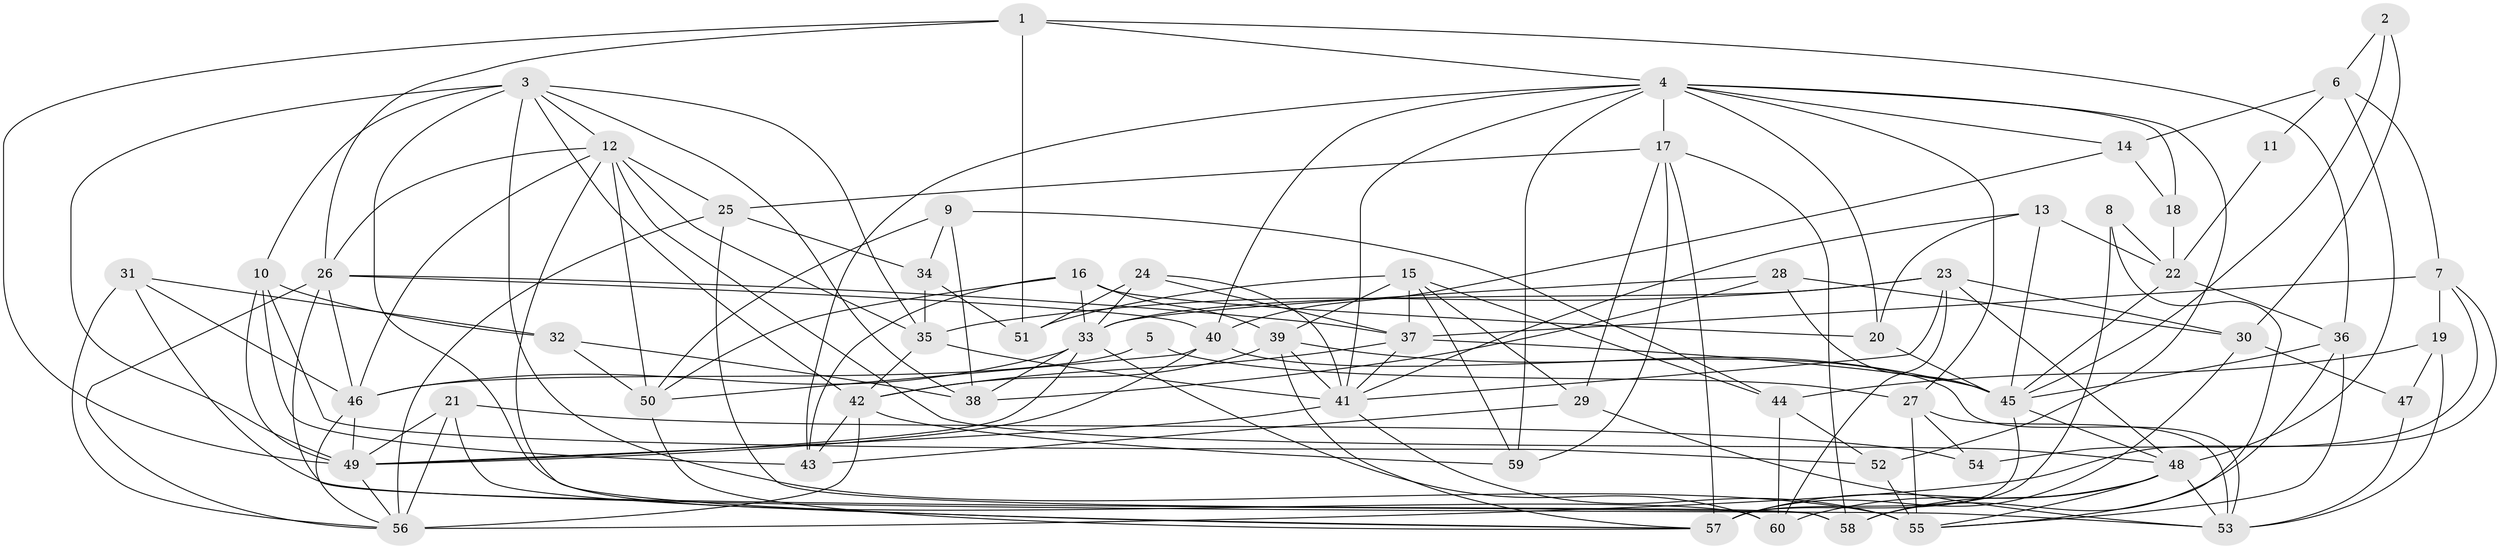 // original degree distribution, {3: 0.30833333333333335, 5: 0.20833333333333334, 4: 0.275, 6: 0.06666666666666667, 8: 0.025, 2: 0.1, 7: 0.008333333333333333, 9: 0.008333333333333333}
// Generated by graph-tools (version 1.1) at 2025/02/03/09/25 03:02:14]
// undirected, 60 vertices, 164 edges
graph export_dot {
graph [start="1"]
  node [color=gray90,style=filled];
  1;
  2;
  3;
  4;
  5;
  6;
  7;
  8;
  9;
  10;
  11;
  12;
  13;
  14;
  15;
  16;
  17;
  18;
  19;
  20;
  21;
  22;
  23;
  24;
  25;
  26;
  27;
  28;
  29;
  30;
  31;
  32;
  33;
  34;
  35;
  36;
  37;
  38;
  39;
  40;
  41;
  42;
  43;
  44;
  45;
  46;
  47;
  48;
  49;
  50;
  51;
  52;
  53;
  54;
  55;
  56;
  57;
  58;
  59;
  60;
  1 -- 4 [weight=1.0];
  1 -- 26 [weight=1.0];
  1 -- 36 [weight=1.0];
  1 -- 49 [weight=1.0];
  1 -- 51 [weight=1.0];
  2 -- 6 [weight=1.0];
  2 -- 30 [weight=1.0];
  2 -- 45 [weight=1.0];
  3 -- 10 [weight=1.0];
  3 -- 12 [weight=1.0];
  3 -- 35 [weight=1.0];
  3 -- 38 [weight=1.0];
  3 -- 42 [weight=1.0];
  3 -- 49 [weight=1.0];
  3 -- 55 [weight=1.0];
  3 -- 60 [weight=1.0];
  4 -- 14 [weight=1.0];
  4 -- 17 [weight=1.0];
  4 -- 18 [weight=1.0];
  4 -- 20 [weight=1.0];
  4 -- 27 [weight=1.0];
  4 -- 40 [weight=1.0];
  4 -- 41 [weight=1.0];
  4 -- 43 [weight=1.0];
  4 -- 52 [weight=1.0];
  4 -- 59 [weight=1.0];
  5 -- 27 [weight=1.0];
  5 -- 46 [weight=1.0];
  6 -- 7 [weight=2.0];
  6 -- 11 [weight=1.0];
  6 -- 14 [weight=2.0];
  6 -- 48 [weight=1.0];
  7 -- 19 [weight=1.0];
  7 -- 37 [weight=1.0];
  7 -- 54 [weight=1.0];
  7 -- 56 [weight=2.0];
  8 -- 22 [weight=1.0];
  8 -- 55 [weight=1.0];
  8 -- 57 [weight=1.0];
  9 -- 34 [weight=1.0];
  9 -- 38 [weight=1.0];
  9 -- 44 [weight=1.0];
  9 -- 50 [weight=1.0];
  10 -- 32 [weight=1.0];
  10 -- 43 [weight=1.0];
  10 -- 49 [weight=1.0];
  10 -- 52 [weight=1.0];
  11 -- 22 [weight=1.0];
  12 -- 25 [weight=2.0];
  12 -- 26 [weight=1.0];
  12 -- 35 [weight=1.0];
  12 -- 46 [weight=1.0];
  12 -- 48 [weight=1.0];
  12 -- 50 [weight=1.0];
  12 -- 57 [weight=1.0];
  13 -- 20 [weight=1.0];
  13 -- 22 [weight=1.0];
  13 -- 41 [weight=1.0];
  13 -- 45 [weight=1.0];
  14 -- 18 [weight=1.0];
  14 -- 40 [weight=1.0];
  15 -- 29 [weight=1.0];
  15 -- 37 [weight=2.0];
  15 -- 39 [weight=1.0];
  15 -- 44 [weight=1.0];
  15 -- 51 [weight=1.0];
  15 -- 59 [weight=1.0];
  16 -- 20 [weight=1.0];
  16 -- 33 [weight=1.0];
  16 -- 39 [weight=1.0];
  16 -- 43 [weight=1.0];
  16 -- 50 [weight=1.0];
  17 -- 25 [weight=1.0];
  17 -- 29 [weight=1.0];
  17 -- 57 [weight=1.0];
  17 -- 58 [weight=1.0];
  17 -- 59 [weight=1.0];
  18 -- 22 [weight=1.0];
  19 -- 44 [weight=1.0];
  19 -- 47 [weight=1.0];
  19 -- 53 [weight=1.0];
  20 -- 45 [weight=1.0];
  21 -- 49 [weight=1.0];
  21 -- 54 [weight=1.0];
  21 -- 56 [weight=1.0];
  21 -- 57 [weight=1.0];
  22 -- 36 [weight=1.0];
  22 -- 45 [weight=1.0];
  23 -- 30 [weight=1.0];
  23 -- 33 [weight=1.0];
  23 -- 35 [weight=1.0];
  23 -- 41 [weight=1.0];
  23 -- 48 [weight=1.0];
  23 -- 60 [weight=1.0];
  24 -- 33 [weight=2.0];
  24 -- 37 [weight=1.0];
  24 -- 41 [weight=2.0];
  24 -- 51 [weight=2.0];
  25 -- 34 [weight=1.0];
  25 -- 56 [weight=1.0];
  25 -- 58 [weight=1.0];
  26 -- 37 [weight=1.0];
  26 -- 40 [weight=1.0];
  26 -- 46 [weight=1.0];
  26 -- 56 [weight=1.0];
  26 -- 58 [weight=1.0];
  27 -- 53 [weight=1.0];
  27 -- 54 [weight=1.0];
  27 -- 55 [weight=1.0];
  28 -- 30 [weight=1.0];
  28 -- 33 [weight=1.0];
  28 -- 38 [weight=1.0];
  28 -- 45 [weight=1.0];
  29 -- 43 [weight=1.0];
  29 -- 53 [weight=1.0];
  30 -- 47 [weight=1.0];
  30 -- 57 [weight=1.0];
  31 -- 32 [weight=1.0];
  31 -- 46 [weight=1.0];
  31 -- 53 [weight=1.0];
  31 -- 56 [weight=1.0];
  32 -- 38 [weight=1.0];
  32 -- 50 [weight=1.0];
  33 -- 38 [weight=1.0];
  33 -- 46 [weight=1.0];
  33 -- 49 [weight=1.0];
  33 -- 60 [weight=1.0];
  34 -- 35 [weight=1.0];
  34 -- 51 [weight=1.0];
  35 -- 41 [weight=1.0];
  35 -- 42 [weight=1.0];
  36 -- 45 [weight=1.0];
  36 -- 55 [weight=1.0];
  36 -- 58 [weight=1.0];
  37 -- 41 [weight=1.0];
  37 -- 42 [weight=1.0];
  37 -- 45 [weight=2.0];
  39 -- 41 [weight=2.0];
  39 -- 42 [weight=1.0];
  39 -- 45 [weight=2.0];
  39 -- 57 [weight=1.0];
  40 -- 49 [weight=1.0];
  40 -- 50 [weight=1.0];
  40 -- 53 [weight=1.0];
  41 -- 49 [weight=1.0];
  41 -- 55 [weight=2.0];
  42 -- 43 [weight=1.0];
  42 -- 56 [weight=1.0];
  42 -- 59 [weight=1.0];
  44 -- 52 [weight=1.0];
  44 -- 60 [weight=1.0];
  45 -- 48 [weight=1.0];
  45 -- 57 [weight=1.0];
  46 -- 49 [weight=1.0];
  46 -- 56 [weight=1.0];
  47 -- 53 [weight=1.0];
  48 -- 53 [weight=1.0];
  48 -- 55 [weight=1.0];
  48 -- 57 [weight=1.0];
  48 -- 58 [weight=2.0];
  48 -- 60 [weight=1.0];
  49 -- 56 [weight=1.0];
  50 -- 57 [weight=1.0];
  52 -- 55 [weight=1.0];
}
